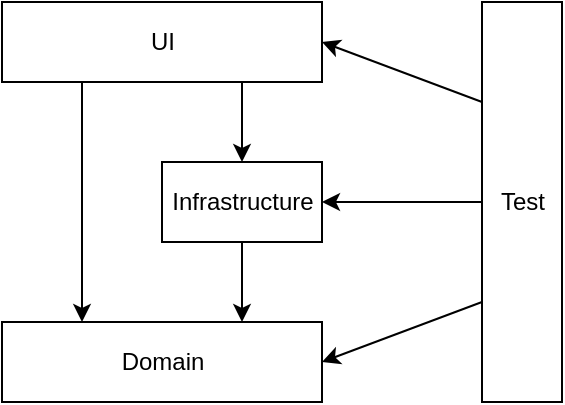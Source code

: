 <mxfile>
    <diagram id="n84IDluWQCYe2cz6rd2h" name="ページ1">
        <mxGraphModel dx="1006" dy="815" grid="1" gridSize="10" guides="1" tooltips="1" connect="1" arrows="1" fold="1" page="1" pageScale="1" pageWidth="827" pageHeight="1169" math="0" shadow="0">
            <root>
                <mxCell id="0"/>
                <mxCell id="1" parent="0"/>
                <mxCell id="7" value="" style="edgeStyle=none;html=1;exitX=0;exitY=0.25;exitDx=0;exitDy=0;entryX=1;entryY=0.5;entryDx=0;entryDy=0;" edge="1" parent="1" source="5" target="2">
                    <mxGeometry relative="1" as="geometry"/>
                </mxCell>
                <mxCell id="9" value="" style="edgeStyle=none;html=1;exitX=0.75;exitY=1;exitDx=0;exitDy=0;" edge="1" parent="1" source="2" target="3">
                    <mxGeometry relative="1" as="geometry"/>
                </mxCell>
                <mxCell id="2" value="UI" style="html=1;" vertex="1" parent="1">
                    <mxGeometry x="80" y="80" width="160" height="40" as="geometry"/>
                </mxCell>
                <mxCell id="3" value="Infrastructure" style="html=1;" vertex="1" parent="1">
                    <mxGeometry x="160" y="160" width="80" height="40" as="geometry"/>
                </mxCell>
                <mxCell id="4" value="Domain" style="html=1;" vertex="1" parent="1">
                    <mxGeometry x="80" y="240" width="160" height="40" as="geometry"/>
                </mxCell>
                <mxCell id="6" value="" style="edgeStyle=none;html=1;" edge="1" parent="1" source="5" target="3">
                    <mxGeometry relative="1" as="geometry"/>
                </mxCell>
                <mxCell id="5" value="Test" style="html=1;" vertex="1" parent="1">
                    <mxGeometry x="320" y="80" width="40" height="200" as="geometry"/>
                </mxCell>
                <mxCell id="8" value="" style="edgeStyle=none;html=1;exitX=0;exitY=0.75;exitDx=0;exitDy=0;entryX=1;entryY=0.5;entryDx=0;entryDy=0;" edge="1" parent="1" source="5" target="4">
                    <mxGeometry relative="1" as="geometry">
                        <mxPoint x="288" y="118" as="sourcePoint"/>
                        <mxPoint x="250" y="115" as="targetPoint"/>
                    </mxGeometry>
                </mxCell>
                <mxCell id="10" value="" style="edgeStyle=none;html=1;exitX=0.5;exitY=1;exitDx=0;exitDy=0;entryX=0.75;entryY=0;entryDx=0;entryDy=0;" edge="1" parent="1" source="3" target="4">
                    <mxGeometry relative="1" as="geometry">
                        <mxPoint x="185.04" y="131" as="sourcePoint"/>
                        <mxPoint x="188.319" y="170" as="targetPoint"/>
                    </mxGeometry>
                </mxCell>
                <mxCell id="11" value="" style="edgeStyle=none;html=1;exitX=0.25;exitY=1;exitDx=0;exitDy=0;entryX=0.25;entryY=0;entryDx=0;entryDy=0;" edge="1" parent="1" source="2" target="4">
                    <mxGeometry relative="1" as="geometry">
                        <mxPoint x="210" y="130" as="sourcePoint"/>
                        <mxPoint x="210" y="170" as="targetPoint"/>
                    </mxGeometry>
                </mxCell>
            </root>
        </mxGraphModel>
    </diagram>
</mxfile>